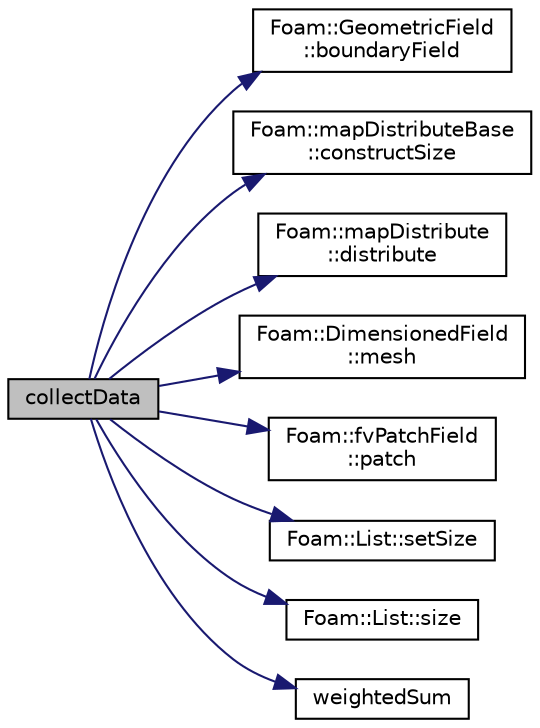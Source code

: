 digraph "collectData"
{
  bgcolor="transparent";
  edge [fontname="Helvetica",fontsize="10",labelfontname="Helvetica",labelfontsize="10"];
  node [fontname="Helvetica",fontsize="10",shape=record];
  rankdir="LR";
  Node128 [label="collectData",height=0.2,width=0.4,color="black", fillcolor="grey75", style="filled", fontcolor="black"];
  Node128 -> Node129 [color="midnightblue",fontsize="10",style="solid",fontname="Helvetica"];
  Node129 [label="Foam::GeometricField\l::boundaryField",height=0.2,width=0.4,color="black",URL="$a23249.html#a9ff7de36fba06b4f4f77a75142ad72b6",tooltip="Return const-reference to the boundary field. "];
  Node128 -> Node130 [color="midnightblue",fontsize="10",style="solid",fontname="Helvetica"];
  Node130 [label="Foam::mapDistributeBase\l::constructSize",height=0.2,width=0.4,color="black",URL="$a28525.html#aafa5c5eaac08986c309d43bb80c2ab1f",tooltip="Constructed data size. "];
  Node128 -> Node131 [color="midnightblue",fontsize="10",style="solid",fontname="Helvetica"];
  Node131 [label="Foam::mapDistribute\l::distribute",height=0.2,width=0.4,color="black",URL="$a28513.html#a93e1a643307eb8869f583019ca92cec2",tooltip="Distribute data using default commsType. "];
  Node128 -> Node132 [color="midnightblue",fontsize="10",style="solid",fontname="Helvetica"];
  Node132 [label="Foam::DimensionedField\l::mesh",height=0.2,width=0.4,color="black",URL="$a27497.html#a8f1110830348a1448a14ab5e3cf47e3b",tooltip="Return mesh. "];
  Node128 -> Node133 [color="midnightblue",fontsize="10",style="solid",fontname="Helvetica"];
  Node133 [label="Foam::fvPatchField\l::patch",height=0.2,width=0.4,color="black",URL="$a23169.html#aca0923a4611f6166ffd8fa14d81864a4",tooltip="Return patch. "];
  Node128 -> Node134 [color="midnightblue",fontsize="10",style="solid",fontname="Helvetica"];
  Node134 [label="Foam::List::setSize",height=0.2,width=0.4,color="black",URL="$a26833.html#aedb985ffeaf1bdbfeccc2a8730405703",tooltip="Reset size of List. "];
  Node128 -> Node135 [color="midnightblue",fontsize="10",style="solid",fontname="Helvetica"];
  Node135 [label="Foam::List::size",height=0.2,width=0.4,color="black",URL="$a26833.html#a8a5f6fa29bd4b500caf186f60245b384",tooltip="Override size to be inconsistent with allocated storage. "];
  Node128 -> Node136 [color="midnightblue",fontsize="10",style="solid",fontname="Helvetica"];
  Node136 [label="weightedSum",height=0.2,width=0.4,color="black",URL="$a23497.html#a952b937cd4bf42da8e2db325292d3558",tooltip="Sum vol field contributions to create face values. "];
}
